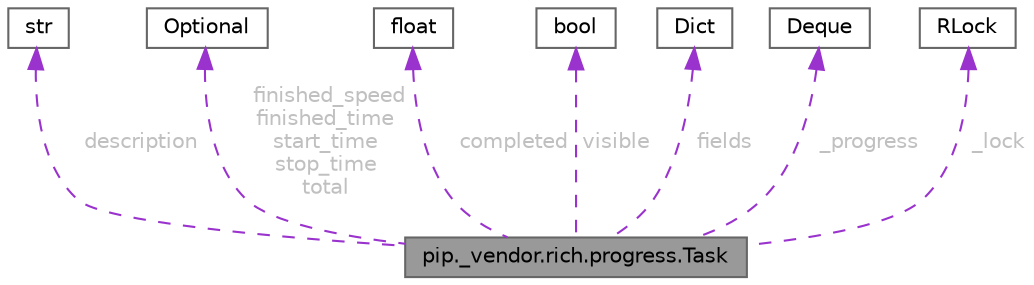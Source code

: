 digraph "pip._vendor.rich.progress.Task"
{
 // LATEX_PDF_SIZE
  bgcolor="transparent";
  edge [fontname=Helvetica,fontsize=10,labelfontname=Helvetica,labelfontsize=10];
  node [fontname=Helvetica,fontsize=10,shape=box,height=0.2,width=0.4];
  Node1 [id="Node000001",label="pip._vendor.rich.progress.Task",height=0.2,width=0.4,color="gray40", fillcolor="grey60", style="filled", fontcolor="black",tooltip=" "];
  Node2 -> Node1 [id="edge8_Node000001_Node000002",dir="back",color="darkorchid3",style="dashed",tooltip=" ",label=" description",fontcolor="grey" ];
  Node2 [id="Node000002",label="str",height=0.2,width=0.4,color="gray40", fillcolor="white", style="filled",tooltip=" "];
  Node3 -> Node1 [id="edge9_Node000001_Node000003",dir="back",color="darkorchid3",style="dashed",tooltip=" ",label=" finished_speed\nfinished_time\nstart_time\nstop_time\ntotal",fontcolor="grey" ];
  Node3 [id="Node000003",label="Optional",height=0.2,width=0.4,color="gray40", fillcolor="white", style="filled",tooltip=" "];
  Node4 -> Node1 [id="edge10_Node000001_Node000004",dir="back",color="darkorchid3",style="dashed",tooltip=" ",label=" completed",fontcolor="grey" ];
  Node4 [id="Node000004",label="float",height=0.2,width=0.4,color="gray40", fillcolor="white", style="filled",tooltip=" "];
  Node5 -> Node1 [id="edge11_Node000001_Node000005",dir="back",color="darkorchid3",style="dashed",tooltip=" ",label=" visible",fontcolor="grey" ];
  Node5 [id="Node000005",label="bool",height=0.2,width=0.4,color="gray40", fillcolor="white", style="filled",tooltip=" "];
  Node6 -> Node1 [id="edge12_Node000001_Node000006",dir="back",color="darkorchid3",style="dashed",tooltip=" ",label=" fields",fontcolor="grey" ];
  Node6 [id="Node000006",label="Dict",height=0.2,width=0.4,color="gray40", fillcolor="white", style="filled",tooltip=" "];
  Node7 -> Node1 [id="edge13_Node000001_Node000007",dir="back",color="darkorchid3",style="dashed",tooltip=" ",label=" _progress",fontcolor="grey" ];
  Node7 [id="Node000007",label="Deque",height=0.2,width=0.4,color="gray40", fillcolor="white", style="filled",tooltip=" "];
  Node8 -> Node1 [id="edge14_Node000001_Node000008",dir="back",color="darkorchid3",style="dashed",tooltip=" ",label=" _lock",fontcolor="grey" ];
  Node8 [id="Node000008",label="RLock",height=0.2,width=0.4,color="gray40", fillcolor="white", style="filled",tooltip=" "];
}
